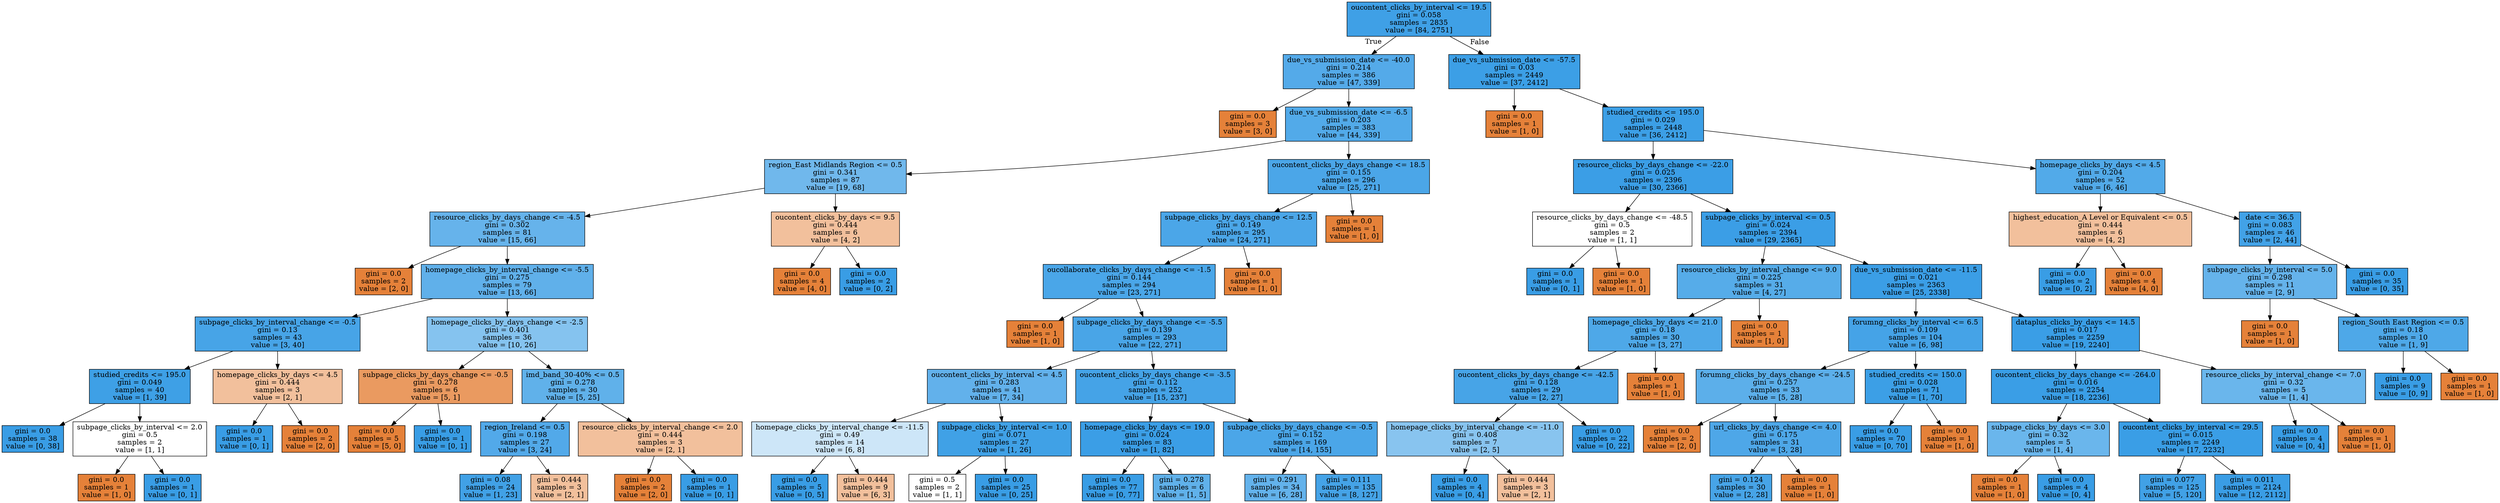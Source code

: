 digraph Tree {
node [shape=box, style="filled", color="black"] ;
0 [label="oucontent_clicks_by_interval <= 19.5\ngini = 0.058\nsamples = 2835\nvalue = [84, 2751]", fillcolor="#399de5f7"] ;
1 [label="due_vs_submission_date <= -40.0\ngini = 0.214\nsamples = 386\nvalue = [47, 339]", fillcolor="#399de5dc"] ;
0 -> 1 [labeldistance=2.5, labelangle=45, headlabel="True"] ;
2 [label="gini = 0.0\nsamples = 3\nvalue = [3, 0]", fillcolor="#e58139ff"] ;
1 -> 2 ;
3 [label="due_vs_submission_date <= -6.5\ngini = 0.203\nsamples = 383\nvalue = [44, 339]", fillcolor="#399de5de"] ;
1 -> 3 ;
4 [label="region_East Midlands Region <= 0.5\ngini = 0.341\nsamples = 87\nvalue = [19, 68]", fillcolor="#399de5b8"] ;
3 -> 4 ;
5 [label="resource_clicks_by_days_change <= -4.5\ngini = 0.302\nsamples = 81\nvalue = [15, 66]", fillcolor="#399de5c5"] ;
4 -> 5 ;
6 [label="gini = 0.0\nsamples = 2\nvalue = [2, 0]", fillcolor="#e58139ff"] ;
5 -> 6 ;
7 [label="homepage_clicks_by_interval_change <= -5.5\ngini = 0.275\nsamples = 79\nvalue = [13, 66]", fillcolor="#399de5cd"] ;
5 -> 7 ;
8 [label="subpage_clicks_by_interval_change <= -0.5\ngini = 0.13\nsamples = 43\nvalue = [3, 40]", fillcolor="#399de5ec"] ;
7 -> 8 ;
9 [label="studied_credits <= 195.0\ngini = 0.049\nsamples = 40\nvalue = [1, 39]", fillcolor="#399de5f8"] ;
8 -> 9 ;
10 [label="gini = 0.0\nsamples = 38\nvalue = [0, 38]", fillcolor="#399de5ff"] ;
9 -> 10 ;
11 [label="subpage_clicks_by_interval <= 2.0\ngini = 0.5\nsamples = 2\nvalue = [1, 1]", fillcolor="#e5813900"] ;
9 -> 11 ;
12 [label="gini = 0.0\nsamples = 1\nvalue = [1, 0]", fillcolor="#e58139ff"] ;
11 -> 12 ;
13 [label="gini = 0.0\nsamples = 1\nvalue = [0, 1]", fillcolor="#399de5ff"] ;
11 -> 13 ;
14 [label="homepage_clicks_by_days <= 4.5\ngini = 0.444\nsamples = 3\nvalue = [2, 1]", fillcolor="#e581397f"] ;
8 -> 14 ;
15 [label="gini = 0.0\nsamples = 1\nvalue = [0, 1]", fillcolor="#399de5ff"] ;
14 -> 15 ;
16 [label="gini = 0.0\nsamples = 2\nvalue = [2, 0]", fillcolor="#e58139ff"] ;
14 -> 16 ;
17 [label="homepage_clicks_by_days_change <= -2.5\ngini = 0.401\nsamples = 36\nvalue = [10, 26]", fillcolor="#399de59d"] ;
7 -> 17 ;
18 [label="subpage_clicks_by_days_change <= -0.5\ngini = 0.278\nsamples = 6\nvalue = [5, 1]", fillcolor="#e58139cc"] ;
17 -> 18 ;
19 [label="gini = 0.0\nsamples = 5\nvalue = [5, 0]", fillcolor="#e58139ff"] ;
18 -> 19 ;
20 [label="gini = 0.0\nsamples = 1\nvalue = [0, 1]", fillcolor="#399de5ff"] ;
18 -> 20 ;
21 [label="imd_band_30-40% <= 0.5\ngini = 0.278\nsamples = 30\nvalue = [5, 25]", fillcolor="#399de5cc"] ;
17 -> 21 ;
22 [label="region_Ireland <= 0.5\ngini = 0.198\nsamples = 27\nvalue = [3, 24]", fillcolor="#399de5df"] ;
21 -> 22 ;
23 [label="gini = 0.08\nsamples = 24\nvalue = [1, 23]", fillcolor="#399de5f4"] ;
22 -> 23 ;
24 [label="gini = 0.444\nsamples = 3\nvalue = [2, 1]", fillcolor="#e581397f"] ;
22 -> 24 ;
25 [label="resource_clicks_by_interval_change <= 2.0\ngini = 0.444\nsamples = 3\nvalue = [2, 1]", fillcolor="#e581397f"] ;
21 -> 25 ;
26 [label="gini = 0.0\nsamples = 2\nvalue = [2, 0]", fillcolor="#e58139ff"] ;
25 -> 26 ;
27 [label="gini = 0.0\nsamples = 1\nvalue = [0, 1]", fillcolor="#399de5ff"] ;
25 -> 27 ;
28 [label="oucontent_clicks_by_days <= 9.5\ngini = 0.444\nsamples = 6\nvalue = [4, 2]", fillcolor="#e581397f"] ;
4 -> 28 ;
29 [label="gini = 0.0\nsamples = 4\nvalue = [4, 0]", fillcolor="#e58139ff"] ;
28 -> 29 ;
30 [label="gini = 0.0\nsamples = 2\nvalue = [0, 2]", fillcolor="#399de5ff"] ;
28 -> 30 ;
31 [label="oucontent_clicks_by_days_change <= 18.5\ngini = 0.155\nsamples = 296\nvalue = [25, 271]", fillcolor="#399de5e7"] ;
3 -> 31 ;
32 [label="subpage_clicks_by_days_change <= 12.5\ngini = 0.149\nsamples = 295\nvalue = [24, 271]", fillcolor="#399de5e8"] ;
31 -> 32 ;
33 [label="oucollaborate_clicks_by_days_change <= -1.5\ngini = 0.144\nsamples = 294\nvalue = [23, 271]", fillcolor="#399de5e9"] ;
32 -> 33 ;
34 [label="gini = 0.0\nsamples = 1\nvalue = [1, 0]", fillcolor="#e58139ff"] ;
33 -> 34 ;
35 [label="subpage_clicks_by_days_change <= -5.5\ngini = 0.139\nsamples = 293\nvalue = [22, 271]", fillcolor="#399de5ea"] ;
33 -> 35 ;
36 [label="oucontent_clicks_by_interval <= 4.5\ngini = 0.283\nsamples = 41\nvalue = [7, 34]", fillcolor="#399de5ca"] ;
35 -> 36 ;
37 [label="homepage_clicks_by_interval_change <= -11.5\ngini = 0.49\nsamples = 14\nvalue = [6, 8]", fillcolor="#399de540"] ;
36 -> 37 ;
38 [label="gini = 0.0\nsamples = 5\nvalue = [0, 5]", fillcolor="#399de5ff"] ;
37 -> 38 ;
39 [label="gini = 0.444\nsamples = 9\nvalue = [6, 3]", fillcolor="#e581397f"] ;
37 -> 39 ;
40 [label="subpage_clicks_by_interval <= 1.0\ngini = 0.071\nsamples = 27\nvalue = [1, 26]", fillcolor="#399de5f5"] ;
36 -> 40 ;
41 [label="gini = 0.5\nsamples = 2\nvalue = [1, 1]", fillcolor="#e5813900"] ;
40 -> 41 ;
42 [label="gini = 0.0\nsamples = 25\nvalue = [0, 25]", fillcolor="#399de5ff"] ;
40 -> 42 ;
43 [label="oucontent_clicks_by_days_change <= -3.5\ngini = 0.112\nsamples = 252\nvalue = [15, 237]", fillcolor="#399de5ef"] ;
35 -> 43 ;
44 [label="homepage_clicks_by_days <= 19.0\ngini = 0.024\nsamples = 83\nvalue = [1, 82]", fillcolor="#399de5fc"] ;
43 -> 44 ;
45 [label="gini = 0.0\nsamples = 77\nvalue = [0, 77]", fillcolor="#399de5ff"] ;
44 -> 45 ;
46 [label="gini = 0.278\nsamples = 6\nvalue = [1, 5]", fillcolor="#399de5cc"] ;
44 -> 46 ;
47 [label="subpage_clicks_by_days_change <= -0.5\ngini = 0.152\nsamples = 169\nvalue = [14, 155]", fillcolor="#399de5e8"] ;
43 -> 47 ;
48 [label="gini = 0.291\nsamples = 34\nvalue = [6, 28]", fillcolor="#399de5c8"] ;
47 -> 48 ;
49 [label="gini = 0.111\nsamples = 135\nvalue = [8, 127]", fillcolor="#399de5ef"] ;
47 -> 49 ;
50 [label="gini = 0.0\nsamples = 1\nvalue = [1, 0]", fillcolor="#e58139ff"] ;
32 -> 50 ;
51 [label="gini = 0.0\nsamples = 1\nvalue = [1, 0]", fillcolor="#e58139ff"] ;
31 -> 51 ;
52 [label="due_vs_submission_date <= -57.5\ngini = 0.03\nsamples = 2449\nvalue = [37, 2412]", fillcolor="#399de5fb"] ;
0 -> 52 [labeldistance=2.5, labelangle=-45, headlabel="False"] ;
53 [label="gini = 0.0\nsamples = 1\nvalue = [1, 0]", fillcolor="#e58139ff"] ;
52 -> 53 ;
54 [label="studied_credits <= 195.0\ngini = 0.029\nsamples = 2448\nvalue = [36, 2412]", fillcolor="#399de5fb"] ;
52 -> 54 ;
55 [label="resource_clicks_by_days_change <= -22.0\ngini = 0.025\nsamples = 2396\nvalue = [30, 2366]", fillcolor="#399de5fc"] ;
54 -> 55 ;
56 [label="resource_clicks_by_days_change <= -48.5\ngini = 0.5\nsamples = 2\nvalue = [1, 1]", fillcolor="#e5813900"] ;
55 -> 56 ;
57 [label="gini = 0.0\nsamples = 1\nvalue = [0, 1]", fillcolor="#399de5ff"] ;
56 -> 57 ;
58 [label="gini = 0.0\nsamples = 1\nvalue = [1, 0]", fillcolor="#e58139ff"] ;
56 -> 58 ;
59 [label="subpage_clicks_by_interval <= 0.5\ngini = 0.024\nsamples = 2394\nvalue = [29, 2365]", fillcolor="#399de5fc"] ;
55 -> 59 ;
60 [label="resource_clicks_by_interval_change <= 9.0\ngini = 0.225\nsamples = 31\nvalue = [4, 27]", fillcolor="#399de5d9"] ;
59 -> 60 ;
61 [label="homepage_clicks_by_days <= 21.0\ngini = 0.18\nsamples = 30\nvalue = [3, 27]", fillcolor="#399de5e3"] ;
60 -> 61 ;
62 [label="oucontent_clicks_by_days_change <= -42.5\ngini = 0.128\nsamples = 29\nvalue = [2, 27]", fillcolor="#399de5ec"] ;
61 -> 62 ;
63 [label="homepage_clicks_by_interval_change <= -11.0\ngini = 0.408\nsamples = 7\nvalue = [2, 5]", fillcolor="#399de599"] ;
62 -> 63 ;
64 [label="gini = 0.0\nsamples = 4\nvalue = [0, 4]", fillcolor="#399de5ff"] ;
63 -> 64 ;
65 [label="gini = 0.444\nsamples = 3\nvalue = [2, 1]", fillcolor="#e581397f"] ;
63 -> 65 ;
66 [label="gini = 0.0\nsamples = 22\nvalue = [0, 22]", fillcolor="#399de5ff"] ;
62 -> 66 ;
67 [label="gini = 0.0\nsamples = 1\nvalue = [1, 0]", fillcolor="#e58139ff"] ;
61 -> 67 ;
68 [label="gini = 0.0\nsamples = 1\nvalue = [1, 0]", fillcolor="#e58139ff"] ;
60 -> 68 ;
69 [label="due_vs_submission_date <= -11.5\ngini = 0.021\nsamples = 2363\nvalue = [25, 2338]", fillcolor="#399de5fc"] ;
59 -> 69 ;
70 [label="forumng_clicks_by_interval <= 6.5\ngini = 0.109\nsamples = 104\nvalue = [6, 98]", fillcolor="#399de5ef"] ;
69 -> 70 ;
71 [label="forumng_clicks_by_days_change <= -24.5\ngini = 0.257\nsamples = 33\nvalue = [5, 28]", fillcolor="#399de5d1"] ;
70 -> 71 ;
72 [label="gini = 0.0\nsamples = 2\nvalue = [2, 0]", fillcolor="#e58139ff"] ;
71 -> 72 ;
73 [label="url_clicks_by_days_change <= 4.0\ngini = 0.175\nsamples = 31\nvalue = [3, 28]", fillcolor="#399de5e4"] ;
71 -> 73 ;
74 [label="gini = 0.124\nsamples = 30\nvalue = [2, 28]", fillcolor="#399de5ed"] ;
73 -> 74 ;
75 [label="gini = 0.0\nsamples = 1\nvalue = [1, 0]", fillcolor="#e58139ff"] ;
73 -> 75 ;
76 [label="studied_credits <= 150.0\ngini = 0.028\nsamples = 71\nvalue = [1, 70]", fillcolor="#399de5fb"] ;
70 -> 76 ;
77 [label="gini = 0.0\nsamples = 70\nvalue = [0, 70]", fillcolor="#399de5ff"] ;
76 -> 77 ;
78 [label="gini = 0.0\nsamples = 1\nvalue = [1, 0]", fillcolor="#e58139ff"] ;
76 -> 78 ;
79 [label="dataplus_clicks_by_days <= 14.5\ngini = 0.017\nsamples = 2259\nvalue = [19, 2240]", fillcolor="#399de5fd"] ;
69 -> 79 ;
80 [label="oucontent_clicks_by_days_change <= -264.0\ngini = 0.016\nsamples = 2254\nvalue = [18, 2236]", fillcolor="#399de5fd"] ;
79 -> 80 ;
81 [label="subpage_clicks_by_days <= 3.0\ngini = 0.32\nsamples = 5\nvalue = [1, 4]", fillcolor="#399de5bf"] ;
80 -> 81 ;
82 [label="gini = 0.0\nsamples = 1\nvalue = [1, 0]", fillcolor="#e58139ff"] ;
81 -> 82 ;
83 [label="gini = 0.0\nsamples = 4\nvalue = [0, 4]", fillcolor="#399de5ff"] ;
81 -> 83 ;
84 [label="oucontent_clicks_by_interval <= 29.5\ngini = 0.015\nsamples = 2249\nvalue = [17, 2232]", fillcolor="#399de5fd"] ;
80 -> 84 ;
85 [label="gini = 0.077\nsamples = 125\nvalue = [5, 120]", fillcolor="#399de5f4"] ;
84 -> 85 ;
86 [label="gini = 0.011\nsamples = 2124\nvalue = [12, 2112]", fillcolor="#399de5fe"] ;
84 -> 86 ;
87 [label="resource_clicks_by_interval_change <= 7.0\ngini = 0.32\nsamples = 5\nvalue = [1, 4]", fillcolor="#399de5bf"] ;
79 -> 87 ;
88 [label="gini = 0.0\nsamples = 4\nvalue = [0, 4]", fillcolor="#399de5ff"] ;
87 -> 88 ;
89 [label="gini = 0.0\nsamples = 1\nvalue = [1, 0]", fillcolor="#e58139ff"] ;
87 -> 89 ;
90 [label="homepage_clicks_by_days <= 4.5\ngini = 0.204\nsamples = 52\nvalue = [6, 46]", fillcolor="#399de5de"] ;
54 -> 90 ;
91 [label="highest_education_A Level or Equivalent <= 0.5\ngini = 0.444\nsamples = 6\nvalue = [4, 2]", fillcolor="#e581397f"] ;
90 -> 91 ;
92 [label="gini = 0.0\nsamples = 2\nvalue = [0, 2]", fillcolor="#399de5ff"] ;
91 -> 92 ;
93 [label="gini = 0.0\nsamples = 4\nvalue = [4, 0]", fillcolor="#e58139ff"] ;
91 -> 93 ;
94 [label="date <= 36.5\ngini = 0.083\nsamples = 46\nvalue = [2, 44]", fillcolor="#399de5f3"] ;
90 -> 94 ;
95 [label="subpage_clicks_by_interval <= 5.0\ngini = 0.298\nsamples = 11\nvalue = [2, 9]", fillcolor="#399de5c6"] ;
94 -> 95 ;
96 [label="gini = 0.0\nsamples = 1\nvalue = [1, 0]", fillcolor="#e58139ff"] ;
95 -> 96 ;
97 [label="region_South East Region <= 0.5\ngini = 0.18\nsamples = 10\nvalue = [1, 9]", fillcolor="#399de5e3"] ;
95 -> 97 ;
98 [label="gini = 0.0\nsamples = 9\nvalue = [0, 9]", fillcolor="#399de5ff"] ;
97 -> 98 ;
99 [label="gini = 0.0\nsamples = 1\nvalue = [1, 0]", fillcolor="#e58139ff"] ;
97 -> 99 ;
100 [label="gini = 0.0\nsamples = 35\nvalue = [0, 35]", fillcolor="#399de5ff"] ;
94 -> 100 ;
}